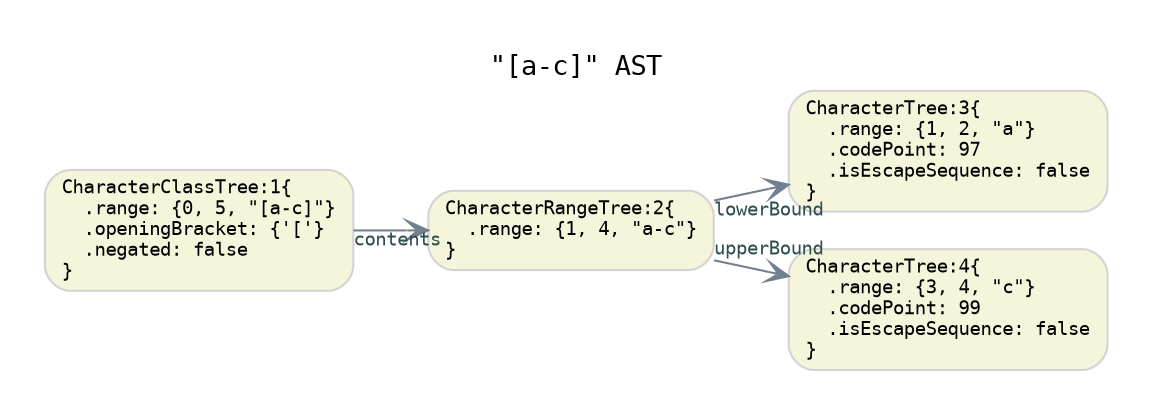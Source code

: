 digraph G {
  rankdir=LR;
  graph [fontname="Monospace", fontsize="13", pad="0.3"]
  labelloc="t";
  label="\"[a-c]\" AST";

  // default nodes
  node [fontname="Monospace", fontsize= "9", shape="box", style="rounded,filled", color="LightGray", fillcolor="Beige", fixedsize="false", width="0.75"]
  1[ label="CharacterClassTree:1\{\l  .range: \{0, 5, \"[a-c]\"\}\l  .openingBracket: \{'['\}\l  .negated: false\l\}\l" ]
  2[ label="CharacterRangeTree:2\{\l  .range: \{1, 4, \"a-c\"\}\l\}\l" ]
  3[ label="CharacterTree:3\{\l  .range: \{1, 2, \"a\"\}\l  .codePoint: 97\l  .isEscapeSequence: false\l\}\l" ]
  4[ label="CharacterTree:4\{\l  .range: \{3, 4, \"c\"\}\l  .codePoint: 99\l  .isEscapeSequence: false\l\}\l" ]

  // default edges
  edge [fontname="Monospace", fontsize="9", style="solid", color="SlateGray", fontcolor="DarkSlateGray", arrowhead="vee", arrowtail="none", dir="both"]
  2 -> 3 [ label="",  taillabel="lowerBound" ]
  2 -> 4 [ label="",  taillabel="upperBound" ]
  1 -> 2 [ label="",  taillabel="contents" ]
}

